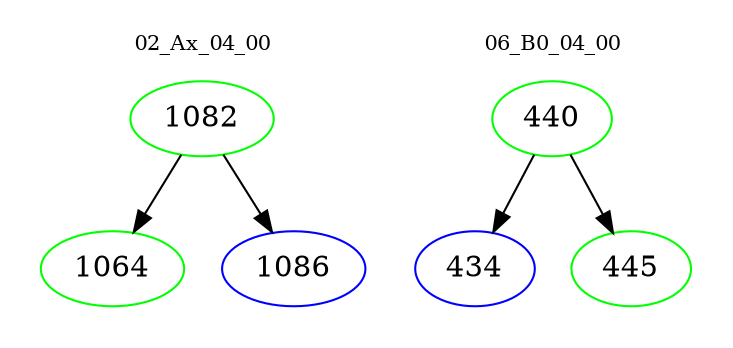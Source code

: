 digraph{
subgraph cluster_0 {
color = white
label = "02_Ax_04_00";
fontsize=10;
T0_1082 [label="1082", color="green"]
T0_1082 -> T0_1064 [color="black"]
T0_1064 [label="1064", color="green"]
T0_1082 -> T0_1086 [color="black"]
T0_1086 [label="1086", color="blue"]
}
subgraph cluster_1 {
color = white
label = "06_B0_04_00";
fontsize=10;
T1_440 [label="440", color="green"]
T1_440 -> T1_434 [color="black"]
T1_434 [label="434", color="blue"]
T1_440 -> T1_445 [color="black"]
T1_445 [label="445", color="green"]
}
}
